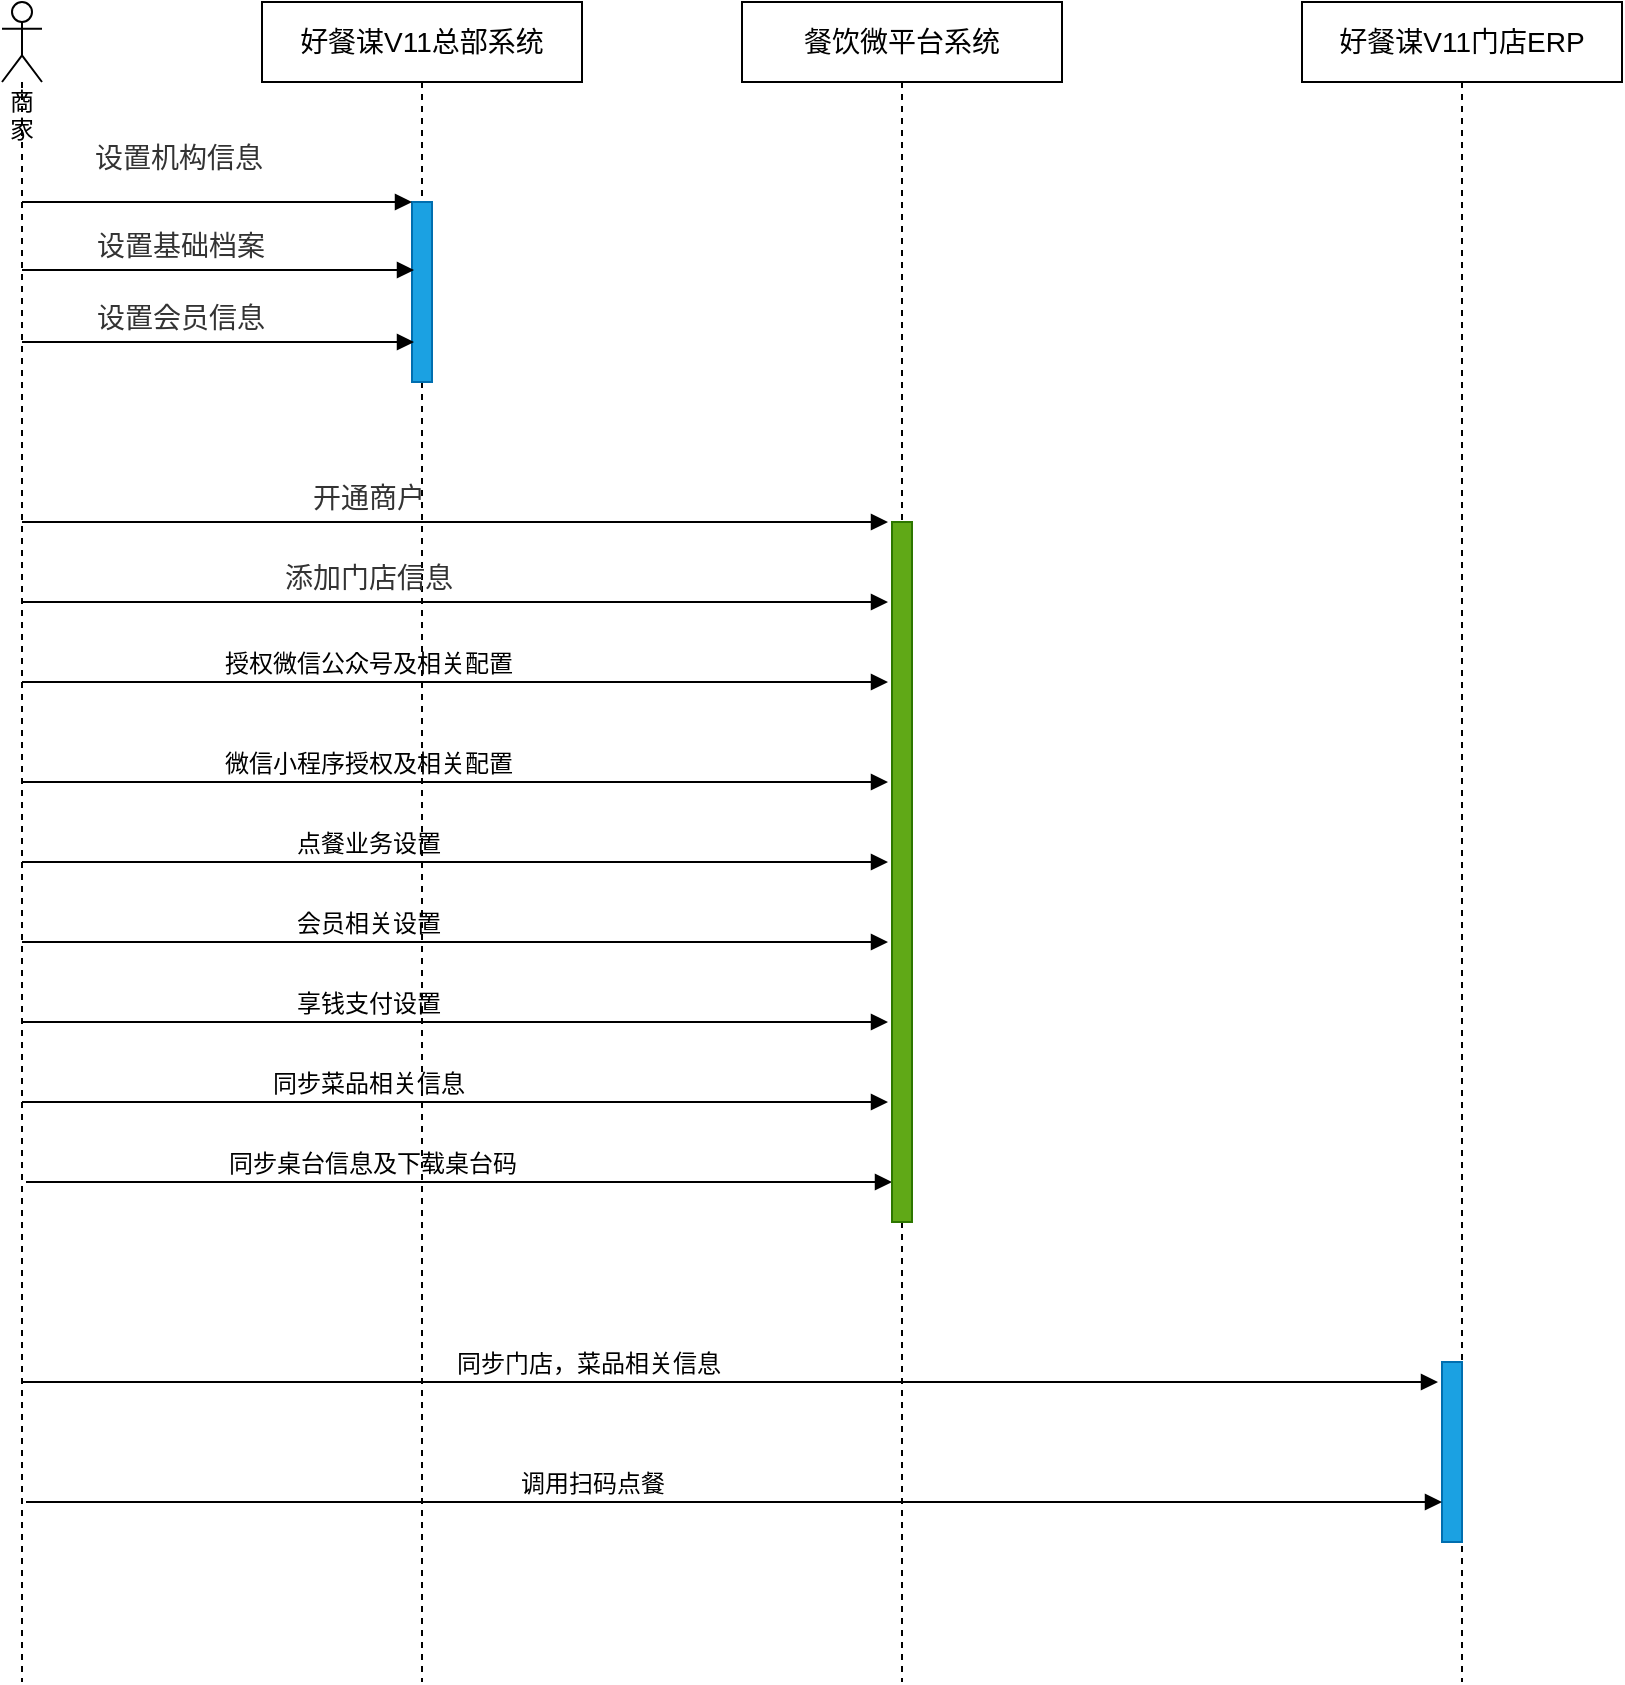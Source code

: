 <mxfile version="14.6.10" type="github">
  <diagram id="5aa129d9-4b51-9b99-0a78-bb2f967fc3d4" name="Page-1">
    <mxGraphModel dx="1422" dy="794" grid="1" gridSize="10" guides="1" tooltips="1" connect="1" arrows="1" fold="1" page="0" pageScale="1" pageWidth="827" pageHeight="1169" math="0" shadow="0">
      <root>
        <mxCell id="0" />
        <mxCell id="1" parent="0" />
        <mxCell id="0_Bh9sVGW5Xc2mKzePYn-6" value="商家" style="shape=umlLifeline;participant=umlActor;perimeter=lifelinePerimeter;whiteSpace=wrap;html=1;container=1;collapsible=0;recursiveResize=0;verticalAlign=top;spacingTop=36;outlineConnect=0;rounded=0;sketch=0;" parent="1" vertex="1">
          <mxGeometry x="30" width="20" height="840" as="geometry" />
        </mxCell>
        <mxCell id="0_Bh9sVGW5Xc2mKzePYn-7" value="&lt;span style=&quot;font-size: 14px&quot;&gt;好餐谋V11总部系统&lt;/span&gt;" style="shape=umlLifeline;perimeter=lifelinePerimeter;whiteSpace=wrap;html=1;container=1;collapsible=0;recursiveResize=0;outlineConnect=0;" parent="1" vertex="1">
          <mxGeometry x="160" width="160" height="840" as="geometry" />
        </mxCell>
        <mxCell id="cTNivj2qa2bxNb8J5VaI-6" value="" style="html=1;points=[];perimeter=orthogonalPerimeter;fillColor=#1ba1e2;strokeColor=#006EAF;fontColor=#ffffff;" vertex="1" parent="0_Bh9sVGW5Xc2mKzePYn-7">
          <mxGeometry x="75" y="100" width="10" height="90" as="geometry" />
        </mxCell>
        <mxCell id="cTNivj2qa2bxNb8J5VaI-21" value="&lt;div style=&quot;text-align: left&quot;&gt;&lt;div class=&quot;lake-content&quot;&gt;&lt;div class=&quot;lake-content&quot;&gt;&lt;div class=&quot;lake-content&quot;&gt;&lt;span class=&quot;ne-text&quot;&gt;同步桌台信息及下载桌台码&lt;/span&gt;&lt;/div&gt;&lt;/div&gt;&lt;/div&gt;&lt;/div&gt;" style="html=1;verticalAlign=bottom;endArrow=block;labelBackgroundColor=none;fontFamily=Verdana;fontSize=12;edgeStyle=elbowEdgeStyle;elbow=vertical;" edge="1" parent="0_Bh9sVGW5Xc2mKzePYn-7">
          <mxGeometry x="-0.2" relative="1" as="geometry">
            <mxPoint x="-118" y="590" as="sourcePoint" />
            <mxPoint x="315" y="590" as="targetPoint" />
            <mxPoint as="offset" />
            <Array as="points">
              <mxPoint x="-107" y="590" />
            </Array>
          </mxGeometry>
        </mxCell>
        <mxCell id="cTNivj2qa2bxNb8J5VaI-1" value="&lt;span style=&quot;font-size: 14px&quot;&gt;餐饮微平台系统&lt;/span&gt;" style="shape=umlLifeline;perimeter=lifelinePerimeter;whiteSpace=wrap;html=1;container=1;collapsible=0;recursiveResize=0;outlineConnect=0;" vertex="1" parent="1">
          <mxGeometry x="400" width="160" height="840" as="geometry" />
        </mxCell>
        <mxCell id="cTNivj2qa2bxNb8J5VaI-10" value="" style="html=1;points=[];perimeter=orthogonalPerimeter;fillColor=#60a917;strokeColor=#2D7600;fontColor=#ffffff;" vertex="1" parent="cTNivj2qa2bxNb8J5VaI-1">
          <mxGeometry x="75" y="260" width="10" height="350" as="geometry" />
        </mxCell>
        <mxCell id="cTNivj2qa2bxNb8J5VaI-4" value="&lt;span style=&quot;font-size: 14px&quot;&gt;好餐谋V11门店ERP&lt;/span&gt;" style="shape=umlLifeline;perimeter=lifelinePerimeter;whiteSpace=wrap;html=1;container=1;collapsible=0;recursiveResize=0;outlineConnect=0;" vertex="1" parent="1">
          <mxGeometry x="680" width="160" height="840" as="geometry" />
        </mxCell>
        <mxCell id="cTNivj2qa2bxNb8J5VaI-5" value="&lt;div style=&quot;text-align: left&quot;&gt;&lt;font color=&quot;#333333&quot;&gt;&lt;span style=&quot;font-size: 14px&quot;&gt;设置机构信息&lt;/span&gt;&lt;/font&gt;&lt;/div&gt;" style="html=1;verticalAlign=bottom;endArrow=block;labelBackgroundColor=none;fontFamily=Verdana;fontSize=12;edgeStyle=elbowEdgeStyle;elbow=vertical;" edge="1" parent="1">
          <mxGeometry x="-0.2" y="10" relative="1" as="geometry">
            <mxPoint x="40" y="100" as="sourcePoint" />
            <mxPoint x="235" y="100" as="targetPoint" />
            <mxPoint as="offset" />
            <Array as="points">
              <mxPoint x="145" y="100" />
            </Array>
          </mxGeometry>
        </mxCell>
        <mxCell id="cTNivj2qa2bxNb8J5VaI-7" value="&lt;div style=&quot;text-align: left&quot;&gt;&lt;font color=&quot;#333333&quot;&gt;&lt;span style=&quot;font-size: 14px&quot;&gt;设置基础档案&lt;/span&gt;&lt;/font&gt;&lt;/div&gt;" style="html=1;verticalAlign=bottom;endArrow=block;labelBackgroundColor=none;fontFamily=Verdana;fontSize=12;edgeStyle=elbowEdgeStyle;elbow=vertical;" edge="1" parent="1">
          <mxGeometry x="-0.2" relative="1" as="geometry">
            <mxPoint x="40" y="134" as="sourcePoint" />
            <mxPoint x="236" y="134" as="targetPoint" />
            <mxPoint as="offset" />
            <Array as="points">
              <mxPoint x="145" y="134" />
            </Array>
          </mxGeometry>
        </mxCell>
        <mxCell id="cTNivj2qa2bxNb8J5VaI-9" value="&lt;div style=&quot;text-align: left&quot;&gt;&lt;font color=&quot;#333333&quot;&gt;&lt;span style=&quot;font-size: 14px&quot;&gt;设置会员信息&lt;/span&gt;&lt;/font&gt;&lt;/div&gt;" style="html=1;verticalAlign=bottom;endArrow=block;labelBackgroundColor=none;fontFamily=Verdana;fontSize=12;edgeStyle=elbowEdgeStyle;elbow=vertical;" edge="1" parent="1">
          <mxGeometry x="-0.2" relative="1" as="geometry">
            <mxPoint x="40" y="170" as="sourcePoint" />
            <mxPoint x="236" y="170" as="targetPoint" />
            <mxPoint as="offset" />
            <Array as="points" />
          </mxGeometry>
        </mxCell>
        <mxCell id="cTNivj2qa2bxNb8J5VaI-11" value="&lt;div style=&quot;text-align: left&quot;&gt;&lt;font color=&quot;#333333&quot;&gt;&lt;span style=&quot;font-size: 14px&quot;&gt;开通商户&lt;/span&gt;&lt;/font&gt;&lt;/div&gt;" style="html=1;verticalAlign=bottom;endArrow=block;labelBackgroundColor=none;fontFamily=Verdana;fontSize=12;edgeStyle=elbowEdgeStyle;elbow=vertical;" edge="1" parent="1">
          <mxGeometry x="-0.2" relative="1" as="geometry">
            <mxPoint x="40" y="260" as="sourcePoint" />
            <mxPoint x="473" y="260" as="targetPoint" />
            <mxPoint as="offset" />
            <Array as="points">
              <mxPoint x="51" y="260" />
            </Array>
          </mxGeometry>
        </mxCell>
        <mxCell id="cTNivj2qa2bxNb8J5VaI-12" value="&lt;div style=&quot;text-align: left&quot;&gt;&lt;div class=&quot;lake-content&quot;&gt;&lt;span class=&quot;ne-text&quot;&gt;授权微信公众号及相关配置&lt;/span&gt;&lt;/div&gt;&lt;/div&gt;" style="html=1;verticalAlign=bottom;endArrow=block;labelBackgroundColor=none;fontFamily=Verdana;fontSize=12;edgeStyle=elbowEdgeStyle;elbow=vertical;" edge="1" parent="1">
          <mxGeometry x="-0.2" relative="1" as="geometry">
            <mxPoint x="40" y="340" as="sourcePoint" />
            <mxPoint x="473" y="340" as="targetPoint" />
            <mxPoint as="offset" />
            <Array as="points">
              <mxPoint x="51" y="340" />
            </Array>
          </mxGeometry>
        </mxCell>
        <mxCell id="cTNivj2qa2bxNb8J5VaI-13" value="&lt;div style=&quot;text-align: left&quot;&gt;&lt;div class=&quot;lake-content&quot;&gt;&lt;div class=&quot;lake-content&quot;&gt;&lt;span class=&quot;ne-text&quot;&gt;微信小程序授权及相关配置&lt;/span&gt;&lt;/div&gt;&lt;/div&gt;&lt;/div&gt;" style="html=1;verticalAlign=bottom;endArrow=block;labelBackgroundColor=none;fontFamily=Verdana;fontSize=12;edgeStyle=elbowEdgeStyle;elbow=vertical;" edge="1" parent="1">
          <mxGeometry x="-0.2" relative="1" as="geometry">
            <mxPoint x="40" y="390" as="sourcePoint" />
            <mxPoint x="473" y="390" as="targetPoint" />
            <mxPoint as="offset" />
            <Array as="points">
              <mxPoint x="51" y="390" />
            </Array>
          </mxGeometry>
        </mxCell>
        <mxCell id="cTNivj2qa2bxNb8J5VaI-14" value="&lt;div style=&quot;text-align: left&quot;&gt;&lt;font color=&quot;#333333&quot;&gt;&lt;span style=&quot;font-size: 14px&quot;&gt;添加门店信息&lt;/span&gt;&lt;/font&gt;&lt;/div&gt;" style="html=1;verticalAlign=bottom;endArrow=block;labelBackgroundColor=none;fontFamily=Verdana;fontSize=12;edgeStyle=elbowEdgeStyle;elbow=vertical;" edge="1" parent="1">
          <mxGeometry x="-0.2" relative="1" as="geometry">
            <mxPoint x="40" y="300" as="sourcePoint" />
            <mxPoint x="473" y="300" as="targetPoint" />
            <mxPoint as="offset" />
            <Array as="points">
              <mxPoint x="51" y="300" />
            </Array>
          </mxGeometry>
        </mxCell>
        <mxCell id="cTNivj2qa2bxNb8J5VaI-15" value="&lt;div style=&quot;text-align: left&quot;&gt;&lt;div class=&quot;lake-content&quot;&gt;&lt;div class=&quot;lake-content&quot;&gt;点餐业务设置&lt;/div&gt;&lt;/div&gt;&lt;/div&gt;" style="html=1;verticalAlign=bottom;endArrow=block;labelBackgroundColor=none;fontFamily=Verdana;fontSize=12;edgeStyle=elbowEdgeStyle;elbow=vertical;" edge="1" parent="1">
          <mxGeometry x="-0.2" relative="1" as="geometry">
            <mxPoint x="40" y="430" as="sourcePoint" />
            <mxPoint x="473" y="430" as="targetPoint" />
            <mxPoint as="offset" />
            <Array as="points">
              <mxPoint x="51" y="430" />
            </Array>
          </mxGeometry>
        </mxCell>
        <mxCell id="cTNivj2qa2bxNb8J5VaI-17" value="&lt;div style=&quot;text-align: left&quot;&gt;&lt;div class=&quot;lake-content&quot;&gt;&lt;div class=&quot;lake-content&quot;&gt;会员相关设置&lt;/div&gt;&lt;/div&gt;&lt;/div&gt;" style="html=1;verticalAlign=bottom;endArrow=block;labelBackgroundColor=none;fontFamily=Verdana;fontSize=12;edgeStyle=elbowEdgeStyle;elbow=vertical;" edge="1" parent="1">
          <mxGeometry x="-0.2" relative="1" as="geometry">
            <mxPoint x="40" y="470" as="sourcePoint" />
            <mxPoint x="473" y="470" as="targetPoint" />
            <mxPoint as="offset" />
            <Array as="points">
              <mxPoint x="51" y="470" />
            </Array>
          </mxGeometry>
        </mxCell>
        <mxCell id="cTNivj2qa2bxNb8J5VaI-19" value="&lt;div style=&quot;text-align: left&quot;&gt;&lt;div class=&quot;lake-content&quot;&gt;&lt;div class=&quot;lake-content&quot;&gt;享钱支付设置&lt;/div&gt;&lt;/div&gt;&lt;/div&gt;" style="html=1;verticalAlign=bottom;endArrow=block;labelBackgroundColor=none;fontFamily=Verdana;fontSize=12;edgeStyle=elbowEdgeStyle;elbow=vertical;" edge="1" parent="1">
          <mxGeometry x="-0.2" relative="1" as="geometry">
            <mxPoint x="40" y="510" as="sourcePoint" />
            <mxPoint x="473" y="510" as="targetPoint" />
            <mxPoint as="offset" />
            <Array as="points">
              <mxPoint x="51" y="510" />
            </Array>
          </mxGeometry>
        </mxCell>
        <mxCell id="cTNivj2qa2bxNb8J5VaI-20" value="&lt;div style=&quot;text-align: left&quot;&gt;&lt;div class=&quot;lake-content&quot;&gt;&lt;div class=&quot;lake-content&quot;&gt;同步菜品相关信息&lt;/div&gt;&lt;/div&gt;&lt;/div&gt;" style="html=1;verticalAlign=bottom;endArrow=block;labelBackgroundColor=none;fontFamily=Verdana;fontSize=12;edgeStyle=elbowEdgeStyle;elbow=vertical;" edge="1" parent="1">
          <mxGeometry x="-0.2" relative="1" as="geometry">
            <mxPoint x="40" y="550" as="sourcePoint" />
            <mxPoint x="473" y="550" as="targetPoint" />
            <mxPoint as="offset" />
            <Array as="points">
              <mxPoint x="51" y="550" />
            </Array>
          </mxGeometry>
        </mxCell>
        <mxCell id="cTNivj2qa2bxNb8J5VaI-23" value="&lt;div style=&quot;text-align: left&quot;&gt;&lt;div class=&quot;lake-content&quot;&gt;&lt;div class=&quot;lake-content&quot;&gt;&lt;div class=&quot;lake-content&quot;&gt;同步门店，菜品相关信息&lt;/div&gt;&lt;/div&gt;&lt;/div&gt;&lt;/div&gt;" style="html=1;verticalAlign=bottom;endArrow=block;labelBackgroundColor=none;fontFamily=Verdana;fontSize=12;edgeStyle=elbowEdgeStyle;elbow=vertical;" edge="1" parent="1">
          <mxGeometry x="-0.2" relative="1" as="geometry">
            <mxPoint x="40" y="690" as="sourcePoint" />
            <mxPoint x="748" y="690" as="targetPoint" />
            <mxPoint as="offset" />
            <Array as="points">
              <mxPoint x="61" y="690" />
            </Array>
          </mxGeometry>
        </mxCell>
        <mxCell id="cTNivj2qa2bxNb8J5VaI-24" value="" style="html=1;points=[];perimeter=orthogonalPerimeter;fillColor=#1ba1e2;strokeColor=#006EAF;fontColor=#ffffff;" vertex="1" parent="1">
          <mxGeometry x="750" y="680" width="10" height="90" as="geometry" />
        </mxCell>
        <mxCell id="cTNivj2qa2bxNb8J5VaI-25" value="&lt;div style=&quot;text-align: left&quot;&gt;&lt;div class=&quot;lake-content&quot;&gt;&lt;div class=&quot;lake-content&quot;&gt;&lt;div class=&quot;lake-content&quot;&gt;调用扫码点餐&lt;/div&gt;&lt;/div&gt;&lt;/div&gt;&lt;/div&gt;" style="html=1;verticalAlign=bottom;endArrow=block;labelBackgroundColor=none;fontFamily=Verdana;fontSize=12;edgeStyle=elbowEdgeStyle;elbow=vertical;" edge="1" parent="1">
          <mxGeometry x="-0.2" relative="1" as="geometry">
            <mxPoint x="42" y="750" as="sourcePoint" />
            <mxPoint x="750" y="750" as="targetPoint" />
            <mxPoint as="offset" />
            <Array as="points">
              <mxPoint x="63" y="750" />
            </Array>
          </mxGeometry>
        </mxCell>
      </root>
    </mxGraphModel>
  </diagram>
</mxfile>
